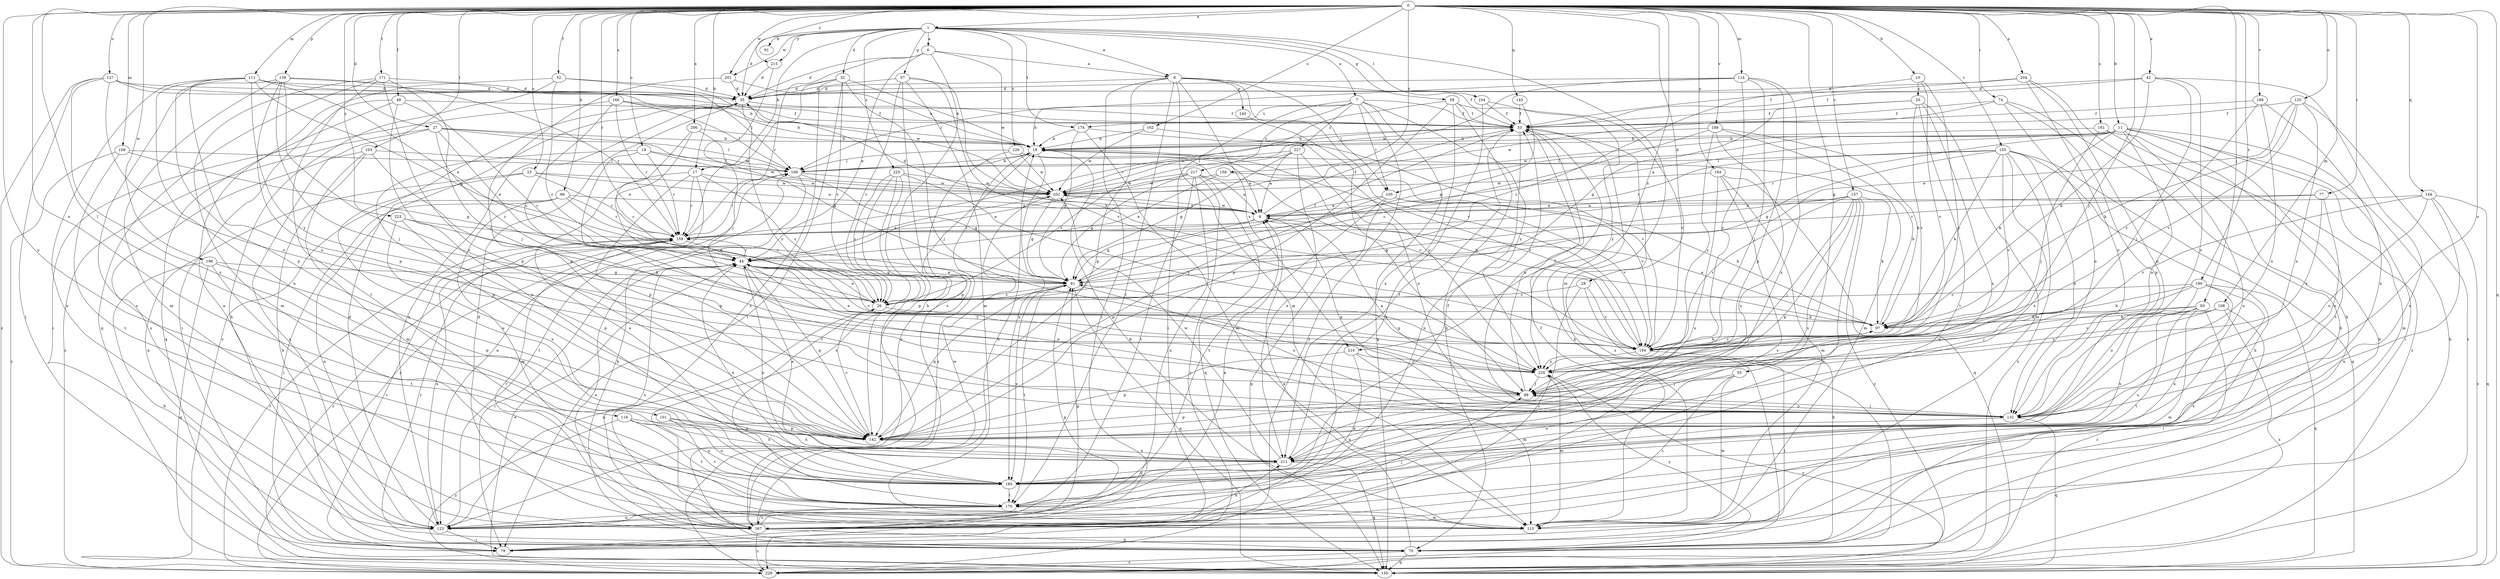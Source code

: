 strict digraph  {
0;
1;
6;
7;
8;
9;
10;
11;
17;
18;
19;
23;
25;
26;
27;
28;
32;
35;
42;
44;
48;
52;
53;
55;
57;
58;
61;
66;
70;
74;
77;
79;
83;
88;
91;
97;
101;
103;
104;
105;
106;
108;
109;
111;
114;
115;
118;
123;
125;
127;
132;
139;
140;
142;
144;
145;
150;
155;
157;
158;
159;
161;
162;
164;
166;
167;
171;
174;
176;
185;
186;
188;
190;
194;
198;
201;
202;
204;
206;
210;
211;
215;
217;
220;
223;
225;
226;
227;
229;
0 -> 1  [label=a];
0 -> 10  [label=b];
0 -> 11  [label=b];
0 -> 17  [label=b];
0 -> 19  [label=c];
0 -> 23  [label=c];
0 -> 27  [label=d];
0 -> 28  [label=d];
0 -> 42  [label=e];
0 -> 48  [label=f];
0 -> 52  [label=f];
0 -> 55  [label=g];
0 -> 66  [label=h];
0 -> 74  [label=i];
0 -> 77  [label=i];
0 -> 83  [label=j];
0 -> 88  [label=j];
0 -> 101  [label=l];
0 -> 103  [label=l];
0 -> 108  [label=m];
0 -> 109  [label=m];
0 -> 111  [label=m];
0 -> 114  [label=m];
0 -> 118  [label=n];
0 -> 125  [label=o];
0 -> 127  [label=o];
0 -> 132  [label=o];
0 -> 139  [label=p];
0 -> 144  [label=q];
0 -> 145  [label=q];
0 -> 150  [label=q];
0 -> 155  [label=r];
0 -> 157  [label=r];
0 -> 158  [label=r];
0 -> 159  [label=r];
0 -> 161  [label=s];
0 -> 162  [label=s];
0 -> 164  [label=s];
0 -> 166  [label=s];
0 -> 171  [label=t];
0 -> 185  [label=u];
0 -> 186  [label=v];
0 -> 188  [label=v];
0 -> 190  [label=v];
0 -> 198  [label=w];
0 -> 201  [label=w];
0 -> 204  [label=x];
0 -> 206  [label=x];
0 -> 210  [label=x];
0 -> 215  [label=y];
0 -> 223  [label=z];
1 -> 6  [label=a];
1 -> 7  [label=a];
1 -> 8  [label=a];
1 -> 17  [label=b];
1 -> 32  [label=d];
1 -> 35  [label=d];
1 -> 57  [label=g];
1 -> 58  [label=g];
1 -> 91  [label=k];
1 -> 104  [label=l];
1 -> 115  [label=m];
1 -> 174  [label=t];
1 -> 201  [label=w];
1 -> 215  [label=y];
1 -> 225  [label=z];
1 -> 226  [label=z];
6 -> 8  [label=a];
6 -> 35  [label=d];
6 -> 44  [label=e];
6 -> 70  [label=h];
6 -> 159  [label=r];
6 -> 202  [label=w];
7 -> 18  [label=b];
7 -> 53  [label=f];
7 -> 79  [label=i];
7 -> 105  [label=l];
7 -> 150  [label=q];
7 -> 174  [label=t];
7 -> 217  [label=y];
7 -> 220  [label=y];
7 -> 227  [label=z];
7 -> 229  [label=z];
8 -> 35  [label=d];
8 -> 53  [label=f];
8 -> 79  [label=i];
8 -> 105  [label=l];
8 -> 115  [label=m];
8 -> 140  [label=p];
8 -> 142  [label=p];
8 -> 176  [label=t];
8 -> 194  [label=v];
8 -> 210  [label=x];
9 -> 35  [label=d];
9 -> 53  [label=f];
9 -> 61  [label=g];
9 -> 159  [label=r];
9 -> 202  [label=w];
10 -> 25  [label=c];
10 -> 26  [label=c];
10 -> 194  [label=v];
10 -> 220  [label=y];
11 -> 9  [label=a];
11 -> 18  [label=b];
11 -> 70  [label=h];
11 -> 79  [label=i];
11 -> 97  [label=k];
11 -> 105  [label=l];
11 -> 115  [label=m];
11 -> 132  [label=o];
11 -> 159  [label=r];
11 -> 176  [label=t];
11 -> 185  [label=u];
11 -> 202  [label=w];
17 -> 26  [label=c];
17 -> 142  [label=p];
17 -> 159  [label=r];
17 -> 185  [label=u];
17 -> 202  [label=w];
17 -> 229  [label=z];
18 -> 106  [label=l];
18 -> 142  [label=p];
18 -> 185  [label=u];
18 -> 194  [label=v];
18 -> 229  [label=z];
19 -> 106  [label=l];
19 -> 142  [label=p];
19 -> 159  [label=r];
19 -> 194  [label=v];
19 -> 202  [label=w];
23 -> 9  [label=a];
23 -> 123  [label=n];
23 -> 159  [label=r];
23 -> 185  [label=u];
23 -> 202  [label=w];
25 -> 53  [label=f];
25 -> 61  [label=g];
25 -> 115  [label=m];
25 -> 176  [label=t];
25 -> 194  [label=v];
25 -> 211  [label=x];
26 -> 44  [label=e];
26 -> 97  [label=k];
26 -> 123  [label=n];
27 -> 18  [label=b];
27 -> 26  [label=c];
27 -> 44  [label=e];
27 -> 106  [label=l];
27 -> 167  [label=s];
27 -> 202  [label=w];
27 -> 229  [label=z];
28 -> 26  [label=c];
28 -> 70  [label=h];
28 -> 167  [label=s];
28 -> 194  [label=v];
32 -> 18  [label=b];
32 -> 26  [label=c];
32 -> 35  [label=d];
32 -> 79  [label=i];
32 -> 88  [label=j];
32 -> 159  [label=r];
32 -> 167  [label=s];
35 -> 53  [label=f];
35 -> 123  [label=n];
35 -> 220  [label=y];
35 -> 229  [label=z];
42 -> 35  [label=d];
42 -> 53  [label=f];
42 -> 88  [label=j];
42 -> 97  [label=k];
42 -> 132  [label=o];
42 -> 167  [label=s];
44 -> 61  [label=g];
44 -> 79  [label=i];
44 -> 142  [label=p];
44 -> 159  [label=r];
44 -> 167  [label=s];
44 -> 185  [label=u];
44 -> 194  [label=v];
44 -> 220  [label=y];
48 -> 26  [label=c];
48 -> 53  [label=f];
48 -> 79  [label=i];
48 -> 150  [label=q];
48 -> 185  [label=u];
52 -> 26  [label=c];
52 -> 35  [label=d];
52 -> 70  [label=h];
52 -> 123  [label=n];
52 -> 202  [label=w];
53 -> 18  [label=b];
53 -> 70  [label=h];
53 -> 123  [label=n];
53 -> 132  [label=o];
53 -> 202  [label=w];
53 -> 229  [label=z];
55 -> 88  [label=j];
55 -> 115  [label=m];
55 -> 167  [label=s];
55 -> 185  [label=u];
57 -> 26  [label=c];
57 -> 35  [label=d];
57 -> 97  [label=k];
57 -> 115  [label=m];
57 -> 167  [label=s];
57 -> 194  [label=v];
58 -> 53  [label=f];
58 -> 70  [label=h];
58 -> 142  [label=p];
58 -> 159  [label=r];
58 -> 194  [label=v];
58 -> 211  [label=x];
61 -> 26  [label=c];
61 -> 44  [label=e];
61 -> 53  [label=f];
61 -> 132  [label=o];
61 -> 150  [label=q];
61 -> 176  [label=t];
61 -> 185  [label=u];
66 -> 9  [label=a];
66 -> 26  [label=c];
66 -> 79  [label=i];
66 -> 115  [label=m];
66 -> 123  [label=n];
66 -> 159  [label=r];
70 -> 9  [label=a];
70 -> 150  [label=q];
70 -> 159  [label=r];
70 -> 220  [label=y];
70 -> 229  [label=z];
74 -> 53  [label=f];
74 -> 70  [label=h];
74 -> 132  [label=o];
74 -> 142  [label=p];
74 -> 202  [label=w];
77 -> 9  [label=a];
77 -> 132  [label=o];
77 -> 159  [label=r];
77 -> 220  [label=y];
79 -> 61  [label=g];
83 -> 97  [label=k];
83 -> 115  [label=m];
83 -> 176  [label=t];
83 -> 185  [label=u];
83 -> 211  [label=x];
83 -> 220  [label=y];
83 -> 229  [label=z];
88 -> 9  [label=a];
88 -> 53  [label=f];
88 -> 132  [label=o];
88 -> 142  [label=p];
97 -> 9  [label=a];
97 -> 18  [label=b];
97 -> 194  [label=v];
101 -> 142  [label=p];
101 -> 176  [label=t];
101 -> 185  [label=u];
101 -> 211  [label=x];
103 -> 70  [label=h];
103 -> 106  [label=l];
103 -> 115  [label=m];
103 -> 123  [label=n];
103 -> 142  [label=p];
104 -> 53  [label=f];
104 -> 167  [label=s];
104 -> 220  [label=y];
105 -> 9  [label=a];
105 -> 97  [label=k];
105 -> 142  [label=p];
105 -> 150  [label=q];
105 -> 176  [label=t];
105 -> 194  [label=v];
106 -> 18  [label=b];
106 -> 61  [label=g];
106 -> 70  [label=h];
106 -> 123  [label=n];
106 -> 202  [label=w];
108 -> 79  [label=i];
108 -> 97  [label=k];
108 -> 194  [label=v];
108 -> 220  [label=y];
108 -> 229  [label=z];
109 -> 61  [label=g];
109 -> 106  [label=l];
109 -> 176  [label=t];
109 -> 229  [label=z];
111 -> 35  [label=d];
111 -> 44  [label=e];
111 -> 61  [label=g];
111 -> 106  [label=l];
111 -> 123  [label=n];
111 -> 132  [label=o];
111 -> 142  [label=p];
111 -> 185  [label=u];
111 -> 220  [label=y];
114 -> 35  [label=d];
114 -> 88  [label=j];
114 -> 106  [label=l];
114 -> 142  [label=p];
114 -> 202  [label=w];
114 -> 211  [label=x];
114 -> 220  [label=y];
115 -> 18  [label=b];
115 -> 53  [label=f];
118 -> 142  [label=p];
118 -> 176  [label=t];
118 -> 185  [label=u];
118 -> 211  [label=x];
118 -> 229  [label=z];
123 -> 35  [label=d];
123 -> 79  [label=i];
123 -> 106  [label=l];
125 -> 44  [label=e];
125 -> 53  [label=f];
125 -> 97  [label=k];
125 -> 132  [label=o];
125 -> 194  [label=v];
125 -> 229  [label=z];
127 -> 18  [label=b];
127 -> 35  [label=d];
127 -> 53  [label=f];
127 -> 79  [label=i];
127 -> 132  [label=o];
127 -> 211  [label=x];
127 -> 229  [label=z];
132 -> 9  [label=a];
132 -> 44  [label=e];
132 -> 88  [label=j];
132 -> 142  [label=p];
132 -> 150  [label=q];
139 -> 35  [label=d];
139 -> 88  [label=j];
139 -> 115  [label=m];
139 -> 132  [label=o];
139 -> 142  [label=p];
139 -> 159  [label=r];
139 -> 167  [label=s];
140 -> 88  [label=j];
142 -> 26  [label=c];
142 -> 61  [label=g];
142 -> 211  [label=x];
144 -> 9  [label=a];
144 -> 123  [label=n];
144 -> 132  [label=o];
144 -> 150  [label=q];
144 -> 194  [label=v];
144 -> 229  [label=z];
145 -> 53  [label=f];
145 -> 61  [label=g];
150 -> 44  [label=e];
150 -> 159  [label=r];
150 -> 220  [label=y];
155 -> 61  [label=g];
155 -> 70  [label=h];
155 -> 97  [label=k];
155 -> 106  [label=l];
155 -> 132  [label=o];
155 -> 150  [label=q];
155 -> 159  [label=r];
155 -> 194  [label=v];
155 -> 211  [label=x];
155 -> 229  [label=z];
157 -> 9  [label=a];
157 -> 26  [label=c];
157 -> 88  [label=j];
157 -> 97  [label=k];
157 -> 123  [label=n];
157 -> 142  [label=p];
157 -> 194  [label=v];
157 -> 211  [label=x];
157 -> 229  [label=z];
158 -> 44  [label=e];
158 -> 194  [label=v];
158 -> 202  [label=w];
159 -> 44  [label=e];
159 -> 79  [label=i];
159 -> 106  [label=l];
159 -> 123  [label=n];
161 -> 18  [label=b];
161 -> 70  [label=h];
161 -> 88  [label=j];
161 -> 229  [label=z];
162 -> 18  [label=b];
162 -> 194  [label=v];
162 -> 202  [label=w];
164 -> 115  [label=m];
164 -> 150  [label=q];
164 -> 167  [label=s];
164 -> 185  [label=u];
164 -> 202  [label=w];
166 -> 18  [label=b];
166 -> 26  [label=c];
166 -> 53  [label=f];
166 -> 79  [label=i];
166 -> 106  [label=l];
166 -> 159  [label=r];
167 -> 9  [label=a];
167 -> 18  [label=b];
167 -> 35  [label=d];
167 -> 44  [label=e];
167 -> 61  [label=g];
167 -> 70  [label=h];
167 -> 88  [label=j];
167 -> 159  [label=r];
167 -> 202  [label=w];
167 -> 211  [label=x];
167 -> 229  [label=z];
171 -> 35  [label=d];
171 -> 88  [label=j];
171 -> 115  [label=m];
171 -> 142  [label=p];
171 -> 150  [label=q];
171 -> 176  [label=t];
174 -> 18  [label=b];
174 -> 61  [label=g];
174 -> 115  [label=m];
174 -> 220  [label=y];
176 -> 115  [label=m];
176 -> 123  [label=n];
176 -> 167  [label=s];
185 -> 44  [label=e];
185 -> 53  [label=f];
185 -> 176  [label=t];
186 -> 53  [label=f];
186 -> 132  [label=o];
186 -> 194  [label=v];
186 -> 211  [label=x];
188 -> 18  [label=b];
188 -> 26  [label=c];
188 -> 97  [label=k];
188 -> 115  [label=m];
188 -> 185  [label=u];
188 -> 220  [label=y];
190 -> 26  [label=c];
190 -> 88  [label=j];
190 -> 97  [label=k];
190 -> 132  [label=o];
190 -> 150  [label=q];
190 -> 167  [label=s];
190 -> 185  [label=u];
194 -> 18  [label=b];
194 -> 44  [label=e];
194 -> 79  [label=i];
194 -> 97  [label=k];
194 -> 220  [label=y];
198 -> 61  [label=g];
198 -> 70  [label=h];
198 -> 142  [label=p];
198 -> 150  [label=q];
198 -> 176  [label=t];
201 -> 18  [label=b];
201 -> 35  [label=d];
201 -> 142  [label=p];
202 -> 9  [label=a];
202 -> 44  [label=e];
202 -> 61  [label=g];
204 -> 35  [label=d];
204 -> 53  [label=f];
204 -> 70  [label=h];
204 -> 132  [label=o];
204 -> 142  [label=p];
206 -> 18  [label=b];
206 -> 26  [label=c];
206 -> 44  [label=e];
206 -> 61  [label=g];
210 -> 115  [label=m];
210 -> 123  [label=n];
210 -> 142  [label=p];
210 -> 220  [label=y];
211 -> 44  [label=e];
211 -> 53  [label=f];
211 -> 150  [label=q];
211 -> 185  [label=u];
211 -> 202  [label=w];
215 -> 35  [label=d];
215 -> 88  [label=j];
217 -> 9  [label=a];
217 -> 44  [label=e];
217 -> 61  [label=g];
217 -> 123  [label=n];
217 -> 150  [label=q];
217 -> 176  [label=t];
217 -> 202  [label=w];
217 -> 229  [label=z];
220 -> 61  [label=g];
220 -> 88  [label=j];
220 -> 115  [label=m];
223 -> 97  [label=k];
223 -> 142  [label=p];
223 -> 159  [label=r];
223 -> 211  [label=x];
225 -> 26  [label=c];
225 -> 142  [label=p];
225 -> 167  [label=s];
225 -> 176  [label=t];
225 -> 202  [label=w];
225 -> 220  [label=y];
226 -> 9  [label=a];
226 -> 106  [label=l];
226 -> 123  [label=n];
226 -> 194  [label=v];
226 -> 202  [label=w];
227 -> 9  [label=a];
227 -> 26  [label=c];
227 -> 61  [label=g];
227 -> 106  [label=l];
227 -> 132  [label=o];
227 -> 211  [label=x];
229 -> 159  [label=r];
}
